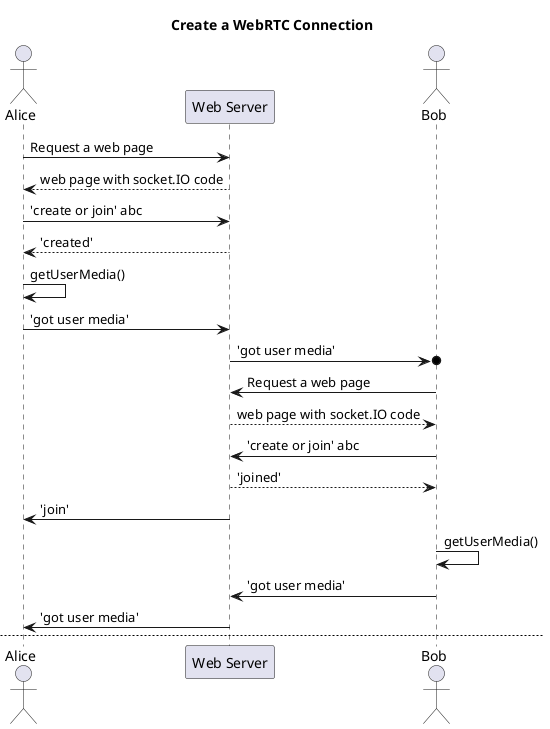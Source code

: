 @startuml

actor Alice
participant "Web Server" as WebServer
actor Bob

title "Get in the Same Room of Socket.IO"

Alice -> WebServer: Request a web page
Alice <-- WebServer: web page with socket.IO code
Alice -> WebServer: 'create or join' abc
Alice <-- WebServer: 'created'
Alice -> Alice: getUserMedia()
Alice -> WebServer: 'got user media'
WebServer ->o Bob: 'got user media'

Bob -> WebServer: Request a web page
Bob <-- WebServer: web page with socket.IO code
Bob -> WebServer: 'create or join' abc
Bob <-- WebServer: 'joined'
WebServer -> Alice: 'join'
Bob -> Bob: getUserMedia()
Bob -> WebServer: 'got user media'
WebServer -> Alice: 'got user media'

newpage

title "Create a WebRTC Connection"

@enduml
